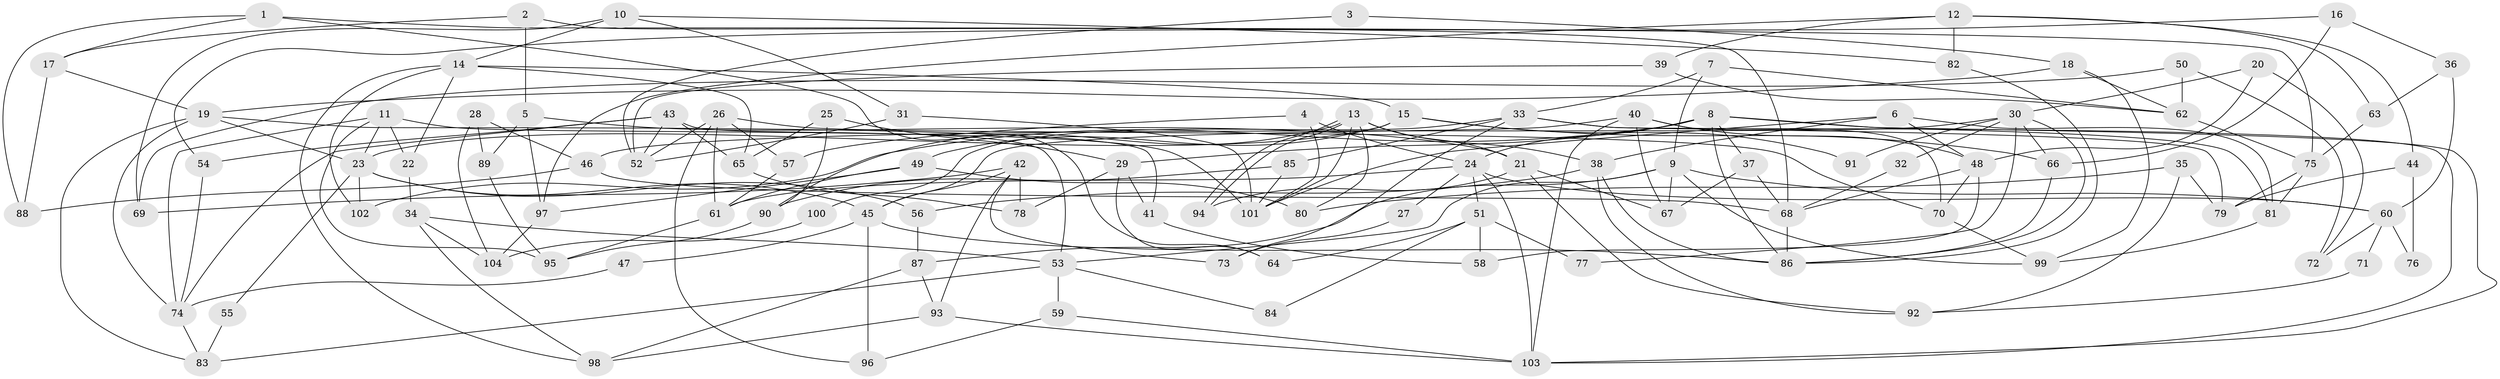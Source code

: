 // Generated by graph-tools (version 1.1) at 2025/26/03/09/25 03:26:09]
// undirected, 104 vertices, 208 edges
graph export_dot {
graph [start="1"]
  node [color=gray90,style=filled];
  1;
  2;
  3;
  4;
  5;
  6;
  7;
  8;
  9;
  10;
  11;
  12;
  13;
  14;
  15;
  16;
  17;
  18;
  19;
  20;
  21;
  22;
  23;
  24;
  25;
  26;
  27;
  28;
  29;
  30;
  31;
  32;
  33;
  34;
  35;
  36;
  37;
  38;
  39;
  40;
  41;
  42;
  43;
  44;
  45;
  46;
  47;
  48;
  49;
  50;
  51;
  52;
  53;
  54;
  55;
  56;
  57;
  58;
  59;
  60;
  61;
  62;
  63;
  64;
  65;
  66;
  67;
  68;
  69;
  70;
  71;
  72;
  73;
  74;
  75;
  76;
  77;
  78;
  79;
  80;
  81;
  82;
  83;
  84;
  85;
  86;
  87;
  88;
  89;
  90;
  91;
  92;
  93;
  94;
  95;
  96;
  97;
  98;
  99;
  100;
  101;
  102;
  103;
  104;
  1 -- 75;
  1 -- 17;
  1 -- 64;
  1 -- 88;
  2 -- 5;
  2 -- 68;
  2 -- 17;
  3 -- 18;
  3 -- 52;
  4 -- 24;
  4 -- 101;
  4 -- 57;
  5 -- 89;
  5 -- 21;
  5 -- 97;
  6 -- 48;
  6 -- 81;
  6 -- 38;
  6 -- 101;
  7 -- 62;
  7 -- 9;
  7 -- 33;
  8 -- 103;
  8 -- 86;
  8 -- 24;
  8 -- 29;
  8 -- 37;
  8 -- 81;
  8 -- 102;
  9 -- 67;
  9 -- 87;
  9 -- 53;
  9 -- 60;
  9 -- 99;
  10 -- 31;
  10 -- 82;
  10 -- 14;
  10 -- 69;
  11 -- 101;
  11 -- 23;
  11 -- 22;
  11 -- 74;
  11 -- 95;
  12 -- 63;
  12 -- 97;
  12 -- 39;
  12 -- 44;
  12 -- 82;
  13 -- 94;
  13 -- 94;
  13 -- 101;
  13 -- 21;
  13 -- 38;
  13 -- 80;
  13 -- 90;
  14 -- 98;
  14 -- 15;
  14 -- 22;
  14 -- 65;
  14 -- 102;
  15 -- 23;
  15 -- 49;
  15 -- 66;
  15 -- 91;
  16 -- 66;
  16 -- 54;
  16 -- 36;
  17 -- 19;
  17 -- 88;
  18 -- 19;
  18 -- 99;
  18 -- 62;
  19 -- 23;
  19 -- 83;
  19 -- 41;
  19 -- 74;
  20 -- 48;
  20 -- 30;
  20 -- 72;
  21 -- 67;
  21 -- 92;
  21 -- 94;
  22 -- 34;
  23 -- 102;
  23 -- 45;
  23 -- 55;
  23 -- 56;
  24 -- 60;
  24 -- 27;
  24 -- 51;
  24 -- 61;
  24 -- 103;
  25 -- 29;
  25 -- 90;
  25 -- 65;
  26 -- 57;
  26 -- 96;
  26 -- 52;
  26 -- 61;
  26 -- 70;
  27 -- 73;
  28 -- 104;
  28 -- 46;
  28 -- 89;
  29 -- 41;
  29 -- 64;
  29 -- 78;
  30 -- 86;
  30 -- 66;
  30 -- 32;
  30 -- 46;
  30 -- 77;
  30 -- 91;
  31 -- 101;
  31 -- 52;
  32 -- 68;
  33 -- 79;
  33 -- 73;
  33 -- 85;
  33 -- 100;
  33 -- 103;
  34 -- 53;
  34 -- 98;
  34 -- 104;
  35 -- 80;
  35 -- 92;
  35 -- 79;
  36 -- 60;
  36 -- 63;
  37 -- 68;
  37 -- 67;
  38 -- 56;
  38 -- 86;
  38 -- 92;
  39 -- 52;
  39 -- 62;
  40 -- 70;
  40 -- 103;
  40 -- 45;
  40 -- 48;
  40 -- 67;
  41 -- 58;
  42 -- 78;
  42 -- 93;
  42 -- 45;
  42 -- 69;
  42 -- 73;
  43 -- 65;
  43 -- 74;
  43 -- 52;
  43 -- 53;
  43 -- 54;
  44 -- 79;
  44 -- 76;
  45 -- 47;
  45 -- 86;
  45 -- 96;
  46 -- 88;
  46 -- 68;
  47 -- 74;
  48 -- 68;
  48 -- 58;
  48 -- 70;
  49 -- 61;
  49 -- 80;
  49 -- 97;
  50 -- 62;
  50 -- 69;
  50 -- 72;
  51 -- 64;
  51 -- 58;
  51 -- 77;
  51 -- 84;
  53 -- 59;
  53 -- 83;
  53 -- 84;
  54 -- 74;
  55 -- 83;
  56 -- 87;
  57 -- 61;
  59 -- 103;
  59 -- 96;
  60 -- 72;
  60 -- 71;
  60 -- 76;
  61 -- 95;
  62 -- 75;
  63 -- 75;
  65 -- 78;
  66 -- 86;
  68 -- 86;
  70 -- 99;
  71 -- 92;
  74 -- 83;
  75 -- 81;
  75 -- 79;
  81 -- 99;
  82 -- 86;
  85 -- 90;
  85 -- 101;
  87 -- 98;
  87 -- 93;
  89 -- 95;
  90 -- 95;
  93 -- 103;
  93 -- 98;
  97 -- 104;
  100 -- 104;
}
